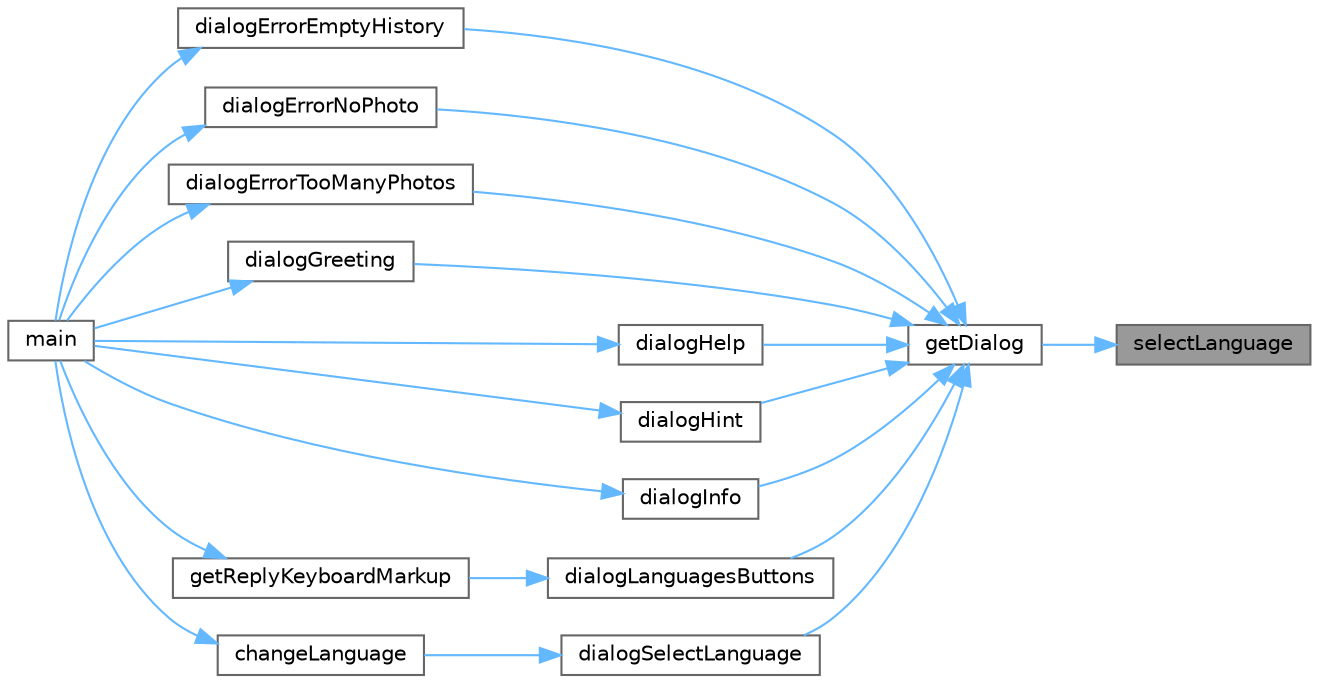 digraph "selectLanguage"
{
 // LATEX_PDF_SIZE
  bgcolor="transparent";
  edge [fontname=Helvetica,fontsize=10,labelfontname=Helvetica,labelfontsize=10];
  node [fontname=Helvetica,fontsize=10,shape=box,height=0.2,width=0.4];
  rankdir="RL";
  Node1 [label="selectLanguage",height=0.2,width=0.4,color="gray40", fillcolor="grey60", style="filled", fontcolor="black",tooltip="Функция получения диалога"];
  Node1 -> Node2 [dir="back",color="steelblue1",style="solid"];
  Node2 [label="getDialog",height=0.2,width=0.4,color="grey40", fillcolor="white", style="filled",URL="$dialogs_8h.html#aa61017178f7b6622a86a4889335ff700",tooltip="Функция получения диалога"];
  Node2 -> Node3 [dir="back",color="steelblue1",style="solid"];
  Node3 [label="dialogErrorEmptyHistory",height=0.2,width=0.4,color="grey40", fillcolor="white", style="filled",URL="$dialogs_8h.html#a60709d434b7d5534c1ab08ecffbd7661",tooltip="Функция получения текста ошибки отсутствия истории запросов"];
  Node3 -> Node4 [dir="back",color="steelblue1",style="solid"];
  Node4 [label="main",height=0.2,width=0.4,color="grey40", fillcolor="white", style="filled",URL="$cursovaya_8cpp.html#ae66f6b31b5ad750f1fe042a706a4e3d4",tooltip="Точка входа в приложение"];
  Node2 -> Node5 [dir="back",color="steelblue1",style="solid"];
  Node5 [label="dialogErrorNoPhoto",height=0.2,width=0.4,color="grey40", fillcolor="white", style="filled",URL="$dialogs_8h.html#ac5d0a556a84f6f0fdd486463c35155b5",tooltip="Функция получения текста ошибки отсутствия фото"];
  Node5 -> Node4 [dir="back",color="steelblue1",style="solid"];
  Node2 -> Node6 [dir="back",color="steelblue1",style="solid"];
  Node6 [label="dialogErrorTooManyPhotos",height=0.2,width=0.4,color="grey40", fillcolor="white", style="filled",URL="$dialogs_8h.html#a587d6340f84849a7cb09cace3f97cc44",tooltip="Функция получения текста ошибки прывышения количества фотографий"];
  Node6 -> Node4 [dir="back",color="steelblue1",style="solid"];
  Node2 -> Node7 [dir="back",color="steelblue1",style="solid"];
  Node7 [label="dialogGreeting",height=0.2,width=0.4,color="grey40", fillcolor="white", style="filled",URL="$dialogs_8h.html#a559f5a14ccb81f21075b5b7294bcfd1c",tooltip="Функция получения диалога приветствия"];
  Node7 -> Node4 [dir="back",color="steelblue1",style="solid"];
  Node2 -> Node8 [dir="back",color="steelblue1",style="solid"];
  Node8 [label="dialogHelp",height=0.2,width=0.4,color="grey40", fillcolor="white", style="filled",URL="$dialogs_8h.html#aae6622f674c2934dd48b08328391a3c3",tooltip="Функция получения текста справки"];
  Node8 -> Node4 [dir="back",color="steelblue1",style="solid"];
  Node2 -> Node9 [dir="back",color="steelblue1",style="solid"];
  Node9 [label="dialogHint",height=0.2,width=0.4,color="grey40", fillcolor="white", style="filled",URL="$dialogs_8h.html#a87607e98dcf23cff0bed92b7efe39465",tooltip="Функция получения текста подсказки"];
  Node9 -> Node4 [dir="back",color="steelblue1",style="solid"];
  Node2 -> Node10 [dir="back",color="steelblue1",style="solid"];
  Node10 [label="dialogInfo",height=0.2,width=0.4,color="grey40", fillcolor="white", style="filled",URL="$dialogs_8h.html#a475efb530cfaab87a4718869cca8639e",tooltip="Функция получения информации о боте"];
  Node10 -> Node4 [dir="back",color="steelblue1",style="solid"];
  Node2 -> Node11 [dir="back",color="steelblue1",style="solid"];
  Node11 [label="dialogLanguagesButtons",height=0.2,width=0.4,color="grey40", fillcolor="white", style="filled",URL="$dialogs_8h.html#abccf0729d4972f706dce48b73d3b2b6a",tooltip="Функция получения подписи кнопки смены языка"];
  Node11 -> Node12 [dir="back",color="steelblue1",style="solid"];
  Node12 [label="getReplyKeyboardMarkup",height=0.2,width=0.4,color="grey40", fillcolor="white", style="filled",URL="$cursovaya_8cpp.html#afb712dc6852069deebdc10280e811305",tooltip="Функция получения клавиатуры для выбора языка"];
  Node12 -> Node4 [dir="back",color="steelblue1",style="solid"];
  Node2 -> Node13 [dir="back",color="steelblue1",style="solid"];
  Node13 [label="dialogSelectLanguage",height=0.2,width=0.4,color="grey40", fillcolor="white", style="filled",URL="$dialogs_8h.html#add8ec8cb6a7fbfb070fe37ea991a8a0d",tooltip="Функция получения диалога смены языка"];
  Node13 -> Node14 [dir="back",color="steelblue1",style="solid"];
  Node14 [label="changeLanguage",height=0.2,width=0.4,color="grey40", fillcolor="white", style="filled",URL="$cursovaya_8cpp.html#aaab5e40c5651939de700fd45f93f39f1",tooltip="Процедура смены языка пользовательского интерфейса бота"];
  Node14 -> Node4 [dir="back",color="steelblue1",style="solid"];
}
